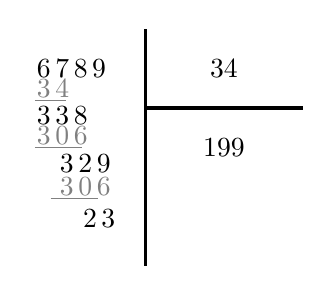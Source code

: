 \begin{tikzpicture}



    \draw[very thick] (0,0)--(2,0);
    \draw[very thick] (0,1)--(0,-2);

       \node at (-1.5,0.5)[right]  {6\,7\,8\,9};
       \node at (1,0.5)  {34};
       \node at (1,-0.5)  {199};
       \node[gray] at (-1.5,0.25)[right]  {3\,4};
      \draw[gray] (-1.4,0.10)--(-1,0.10);
       \node at (-1.5,-0.10)[right]  {3\,3\,8};
       \node[gray] at (-1.5,-0.35)[right]  {3\,0\,6};
      \draw[gray] (-1.4,-0.50)--(-0.8,-0.50);
     \node at (-1.5,-0.70)[right]  {\ \ \,3\,2\,9};
       \node[gray] at (-1.5,-1)[right]  {\ \ \,3\,0\,6};
      \draw[gray] (-1.2,-1.15)--(-0.6,-1.15);
       \node at (-1.5,-1.40)[right]  {\ \ \  \, \,2\,3};


%        \beameronly{\only<4>}
%        {
%        \pause
%
%
%        }
\end{tikzpicture}
